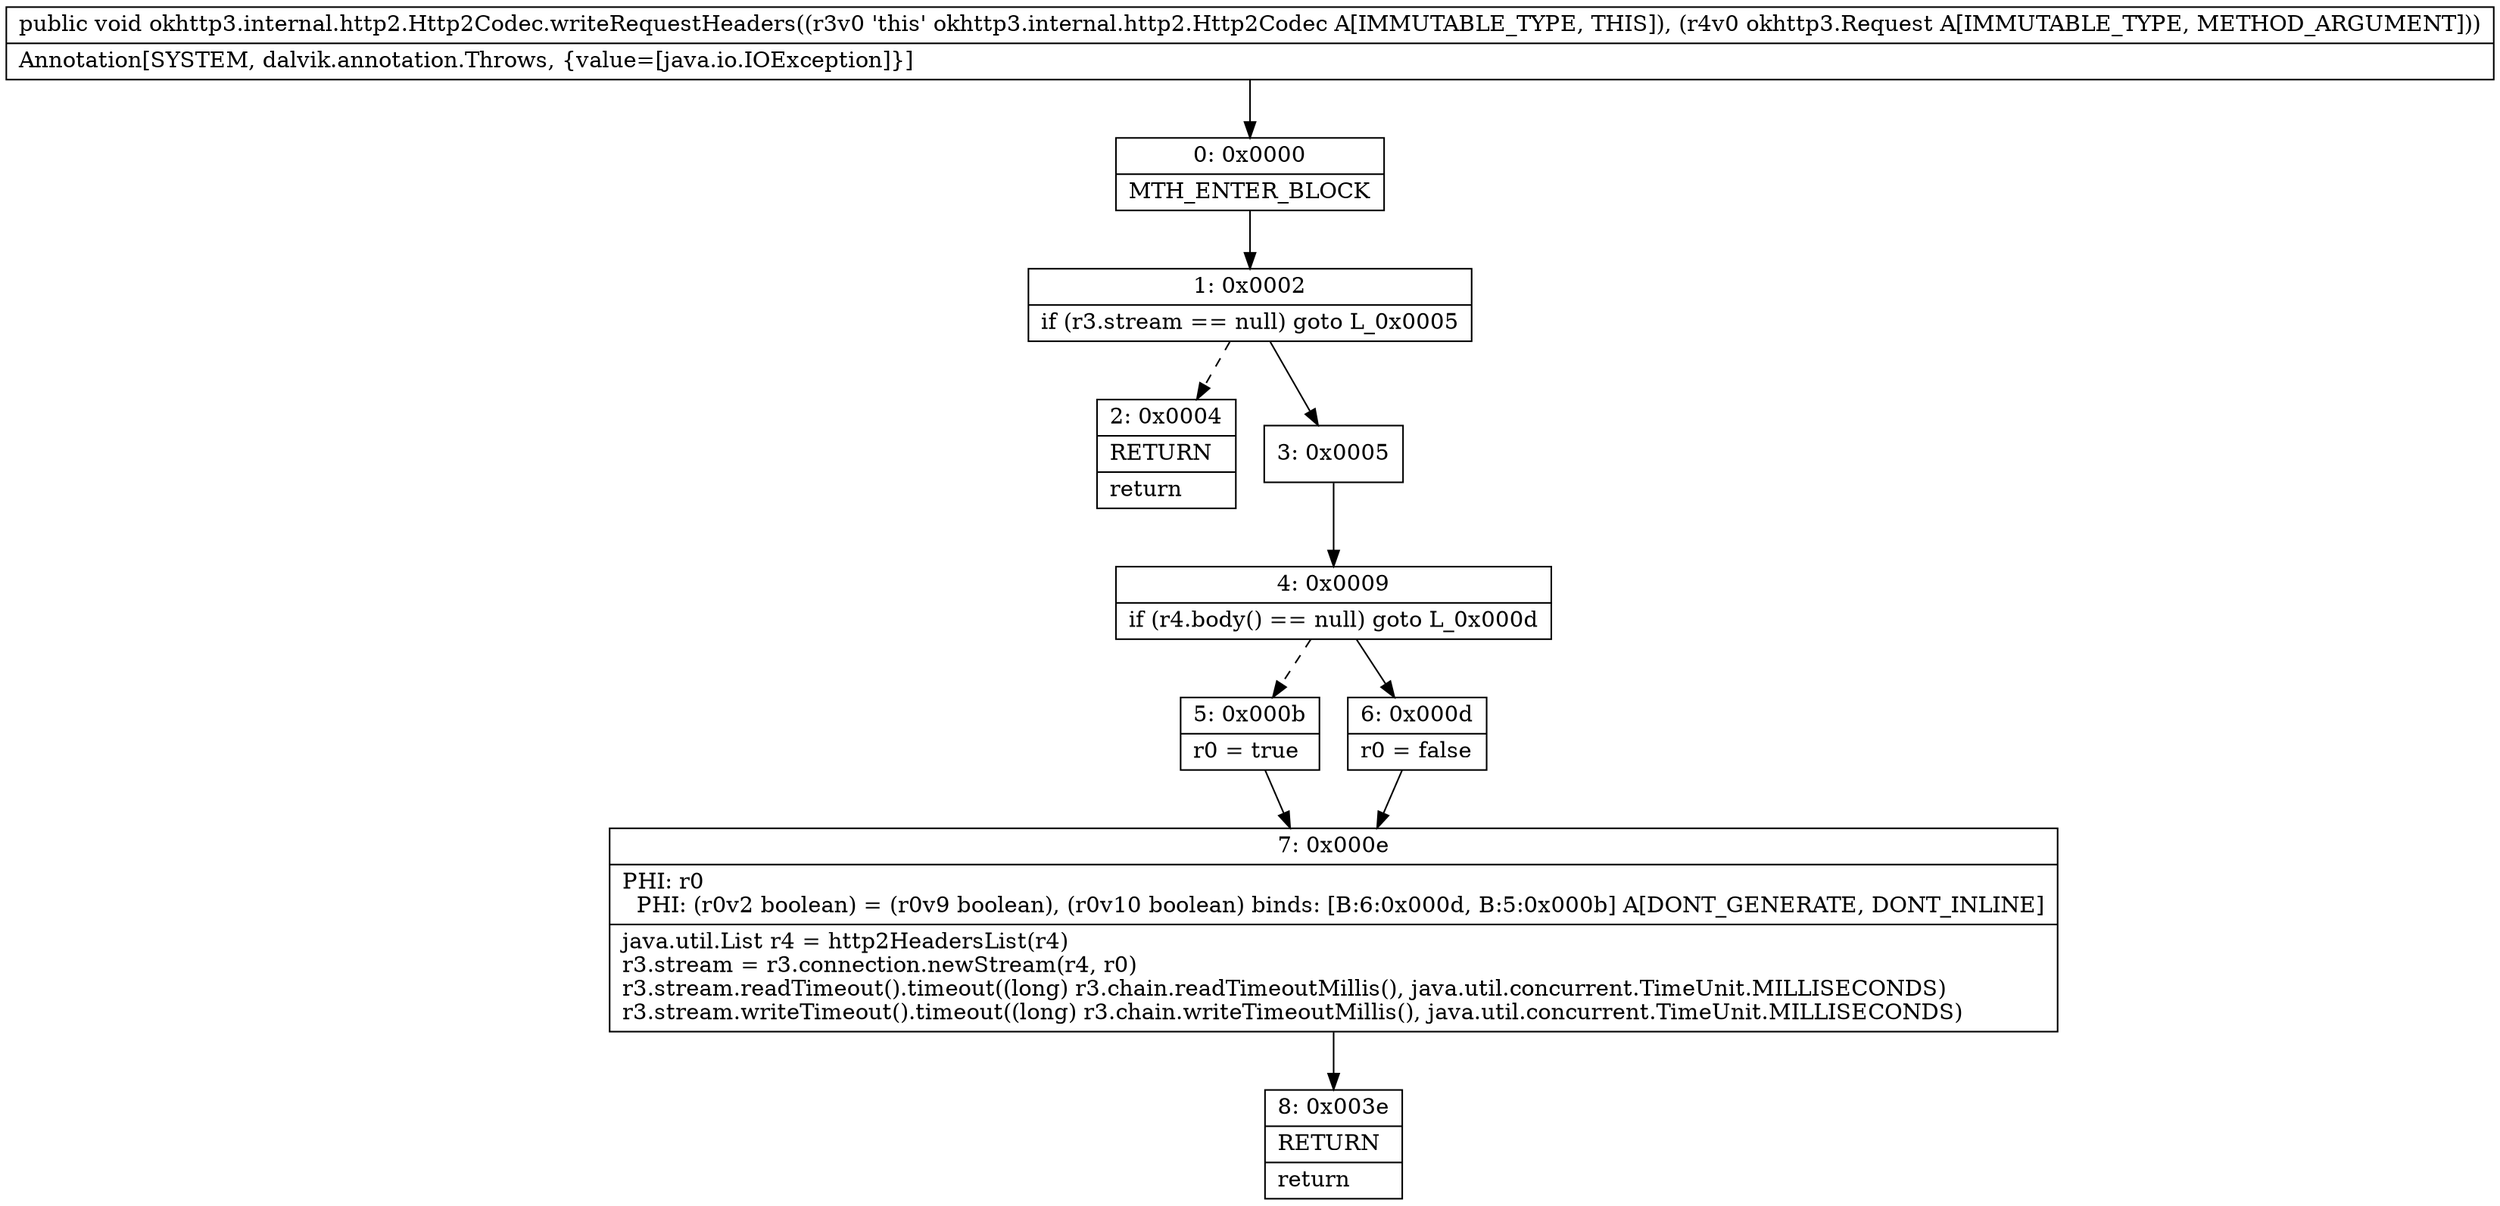 digraph "CFG forokhttp3.internal.http2.Http2Codec.writeRequestHeaders(Lokhttp3\/Request;)V" {
Node_0 [shape=record,label="{0\:\ 0x0000|MTH_ENTER_BLOCK\l}"];
Node_1 [shape=record,label="{1\:\ 0x0002|if (r3.stream == null) goto L_0x0005\l}"];
Node_2 [shape=record,label="{2\:\ 0x0004|RETURN\l|return\l}"];
Node_3 [shape=record,label="{3\:\ 0x0005}"];
Node_4 [shape=record,label="{4\:\ 0x0009|if (r4.body() == null) goto L_0x000d\l}"];
Node_5 [shape=record,label="{5\:\ 0x000b|r0 = true\l}"];
Node_6 [shape=record,label="{6\:\ 0x000d|r0 = false\l}"];
Node_7 [shape=record,label="{7\:\ 0x000e|PHI: r0 \l  PHI: (r0v2 boolean) = (r0v9 boolean), (r0v10 boolean) binds: [B:6:0x000d, B:5:0x000b] A[DONT_GENERATE, DONT_INLINE]\l|java.util.List r4 = http2HeadersList(r4)\lr3.stream = r3.connection.newStream(r4, r0)\lr3.stream.readTimeout().timeout((long) r3.chain.readTimeoutMillis(), java.util.concurrent.TimeUnit.MILLISECONDS)\lr3.stream.writeTimeout().timeout((long) r3.chain.writeTimeoutMillis(), java.util.concurrent.TimeUnit.MILLISECONDS)\l}"];
Node_8 [shape=record,label="{8\:\ 0x003e|RETURN\l|return\l}"];
MethodNode[shape=record,label="{public void okhttp3.internal.http2.Http2Codec.writeRequestHeaders((r3v0 'this' okhttp3.internal.http2.Http2Codec A[IMMUTABLE_TYPE, THIS]), (r4v0 okhttp3.Request A[IMMUTABLE_TYPE, METHOD_ARGUMENT]))  | Annotation[SYSTEM, dalvik.annotation.Throws, \{value=[java.io.IOException]\}]\l}"];
MethodNode -> Node_0;
Node_0 -> Node_1;
Node_1 -> Node_2[style=dashed];
Node_1 -> Node_3;
Node_3 -> Node_4;
Node_4 -> Node_5[style=dashed];
Node_4 -> Node_6;
Node_5 -> Node_7;
Node_6 -> Node_7;
Node_7 -> Node_8;
}

